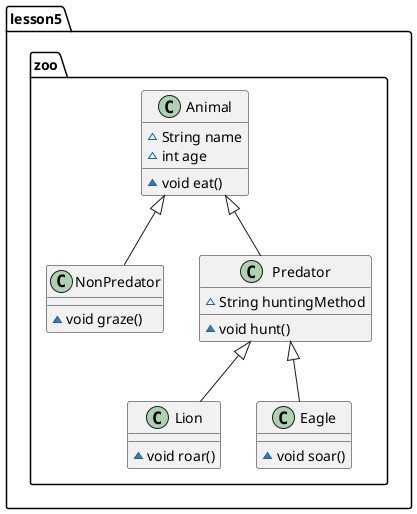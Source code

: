 @startuml
'Горизонтальные уровни архитектуры:
class lesson5.zoo.Animal {
' Базовый класс для всех животных.
' Содержит свойства name (имя) и age (возраст), а также метод eat()
~ String name
~ int age
~ void eat()
}
class lesson5.zoo.NonPredator {
' Горизонтальный уровень для травоядных.
' Наследует класс Animal и добавляет метод graze()
~ void graze()
}
class lesson5.zoo.Predator {
' Горизонтальный уровень для хищников.
' Наследует класс Animal и добавляет свойство huntingMethod (метод охоты) и метод hunt()
~ String huntingMethod
~ void hunt()
}
class lesson5.zoo.Lion {
' Вертикальный срез для львов. Наследует класс Predator и добавляет метод roar()
~ void roar()
}
class lesson5.zoo.Eagle {
'Вертикальный срез для орлов. Наследует класс Predator и добавляет метод soar()
~ void soar()
}

' Отношения:
' Наследование:
lesson5.zoo.Animal <|-- lesson5.zoo.NonPredator
lesson5.zoo.Animal <|-- lesson5.zoo.Predator
lesson5.zoo.Predator <|-- lesson5.zoo.Lion
lesson5.zoo.Predator <|-- lesson5.zoo.Eagle
@enduml